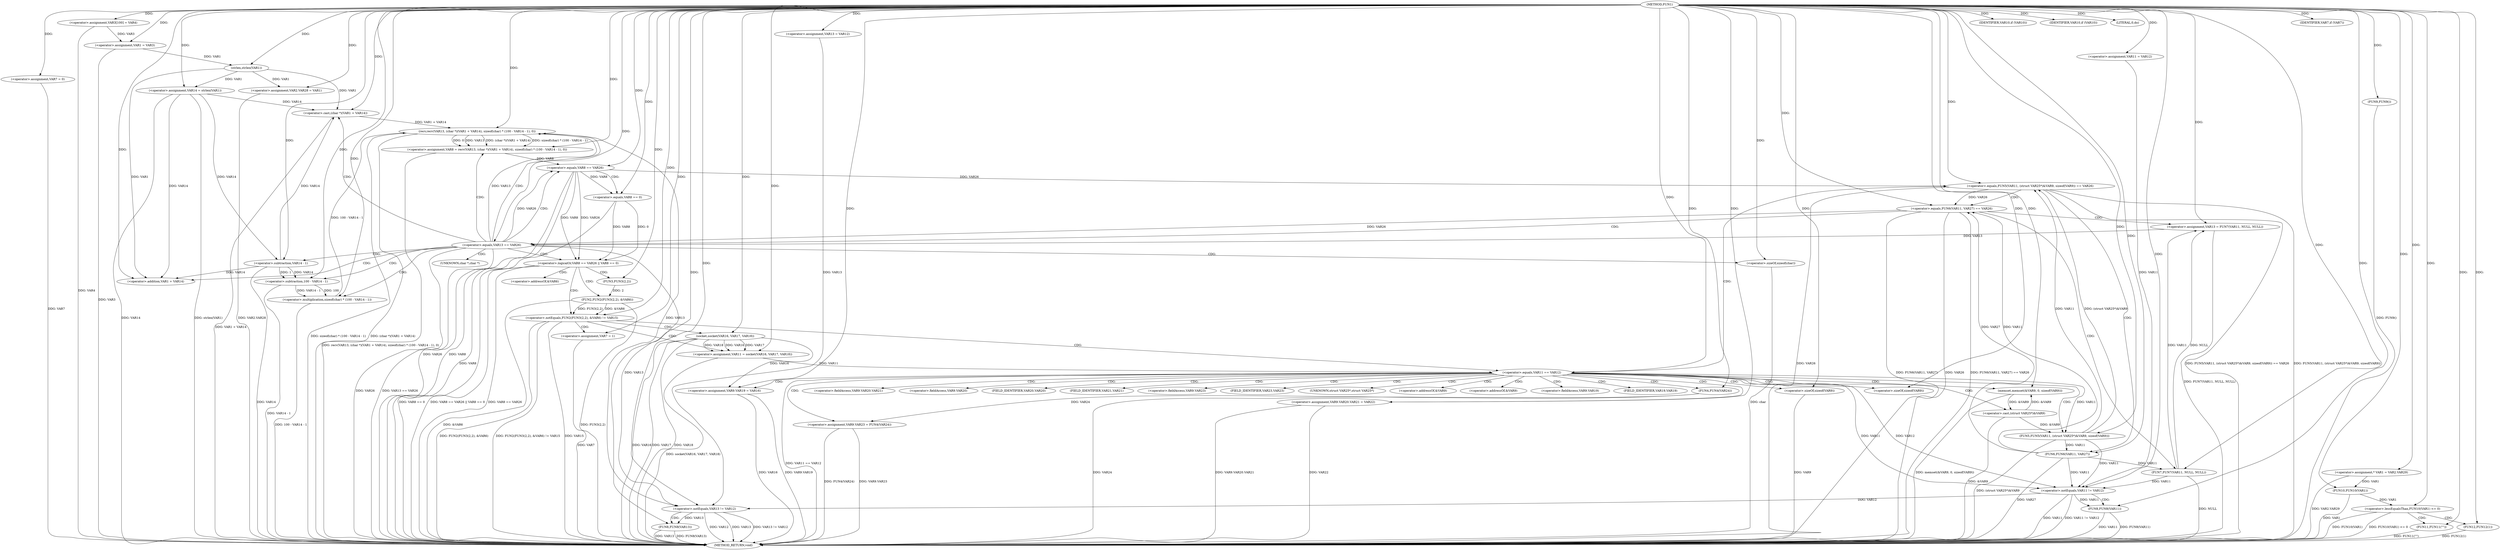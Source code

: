 digraph FUN1 {  
"1000100" [label = "(METHOD,FUN1)" ]
"1000293" [label = "(METHOD_RETURN,void)" ]
"1000105" [label = "(<operator>.assignment,VAR3[100] = VAR4)" ]
"1000108" [label = "(<operator>.assignment,VAR1 = VAR3)" ]
"1000114" [label = "(<operator>.assignment,VAR7 = 0)" ]
"1000121" [label = "(<operator>.assignment,VAR11 = VAR12)" ]
"1000125" [label = "(<operator>.assignment,VAR13 = VAR12)" ]
"1000129" [label = "(<operator>.assignment,VAR14 = strlen(VAR1))" ]
"1000131" [label = "(strlen,strlen(VAR1))" ]
"1000136" [label = "(<operator>.notEquals,FUN2(FUN3(2,2), &VAR6) != VAR15)" ]
"1000137" [label = "(FUN2,FUN2(FUN3(2,2), &VAR6))" ]
"1000138" [label = "(FUN3,FUN3(2,2))" ]
"1000146" [label = "(<operator>.assignment,VAR7 = 1)" ]
"1000149" [label = "(<operator>.assignment,VAR11 = socket(VAR16, VAR17, VAR18))" ]
"1000151" [label = "(socket,socket(VAR16, VAR17, VAR18))" ]
"1000156" [label = "(<operator>.equals,VAR11 == VAR12)" ]
"1000161" [label = "(memset,memset(&VAR9, 0, sizeof(VAR9)))" ]
"1000165" [label = "(<operator>.sizeOf,sizeof(VAR9))" ]
"1000167" [label = "(<operator>.assignment,VAR9.VAR19 = VAR16)" ]
"1000172" [label = "(<operator>.assignment,VAR9.VAR20.VAR21 = VAR22)" ]
"1000179" [label = "(<operator>.assignment,VAR9.VAR23 = FUN4(VAR24))" ]
"1000183" [label = "(FUN4,FUN4(VAR24))" ]
"1000186" [label = "(<operator>.equals,FUN5(VAR11, (struct VAR25*)&VAR9, sizeof(VAR9)) == VAR26)" ]
"1000187" [label = "(FUN5,FUN5(VAR11, (struct VAR25*)&VAR9, sizeof(VAR9)))" ]
"1000189" [label = "(<operator>.cast,(struct VAR25*)&VAR9)" ]
"1000193" [label = "(<operator>.sizeOf,sizeof(VAR9))" ]
"1000199" [label = "(<operator>.equals,FUN6(VAR11, VAR27) == VAR26)" ]
"1000200" [label = "(FUN6,FUN6(VAR11, VAR27))" ]
"1000206" [label = "(<operator>.assignment,VAR13 = FUN7(VAR11, NULL, NULL))" ]
"1000208" [label = "(FUN7,FUN7(VAR11, NULL, NULL))" ]
"1000213" [label = "(<operator>.equals,VAR13 == VAR26)" ]
"1000218" [label = "(<operator>.assignment,VAR8 = recv(VAR13, (char *)(VAR1 + VAR14), sizeof(char) * (100 - VAR14 - 1), 0))" ]
"1000220" [label = "(recv,recv(VAR13, (char *)(VAR1 + VAR14), sizeof(char) * (100 - VAR14 - 1), 0))" ]
"1000222" [label = "(<operator>.cast,(char *)(VAR1 + VAR14))" ]
"1000224" [label = "(<operator>.addition,VAR1 + VAR14)" ]
"1000227" [label = "(<operator>.multiplication,sizeof(char) * (100 - VAR14 - 1))" ]
"1000228" [label = "(<operator>.sizeOf,sizeof(char))" ]
"1000230" [label = "(<operator>.subtraction,100 - VAR14 - 1)" ]
"1000232" [label = "(<operator>.subtraction,VAR14 - 1)" ]
"1000237" [label = "(<operator>.logicalOr,VAR8 == VAR26 || VAR8 == 0)" ]
"1000238" [label = "(<operator>.equals,VAR8 == VAR26)" ]
"1000241" [label = "(<operator>.equals,VAR8 == 0)" ]
"1000247" [label = "(IDENTIFIER,VAR10,if (VAR10))" ]
"1000250" [label = "(IDENTIFIER,VAR10,if (VAR10))" ]
"1000252" [label = "(LITERAL,0,do)" ]
"1000254" [label = "(<operator>.notEquals,VAR11 != VAR12)" ]
"1000258" [label = "(FUN8,FUN8(VAR11))" ]
"1000261" [label = "(<operator>.notEquals,VAR13 != VAR12)" ]
"1000265" [label = "(FUN8,FUN8(VAR13))" ]
"1000268" [label = "(IDENTIFIER,VAR7,if (VAR7))" ]
"1000270" [label = "(FUN9,FUN9())" ]
"1000271" [label = "(<operator>.assignment,VAR2.VAR28 = VAR1)" ]
"1000278" [label = "(<operator>.assignment,* VAR1 = VAR2.VAR29)" ]
"1000284" [label = "(<operator>.lessEqualsThan,FUN10(VAR1) <= 0)" ]
"1000285" [label = "(FUN10,FUN10(VAR1))" ]
"1000289" [label = "(FUN11,FUN11(\"\"))" ]
"1000291" [label = "(FUN12,FUN12(1))" ]
"1000141" [label = "(<operator>.addressOf,&VAR6)" ]
"1000162" [label = "(<operator>.addressOf,&VAR9)" ]
"1000168" [label = "(<operator>.fieldAccess,VAR9.VAR19)" ]
"1000170" [label = "(FIELD_IDENTIFIER,VAR19,VAR19)" ]
"1000173" [label = "(<operator>.fieldAccess,VAR9.VAR20.VAR21)" ]
"1000174" [label = "(<operator>.fieldAccess,VAR9.VAR20)" ]
"1000176" [label = "(FIELD_IDENTIFIER,VAR20,VAR20)" ]
"1000177" [label = "(FIELD_IDENTIFIER,VAR21,VAR21)" ]
"1000180" [label = "(<operator>.fieldAccess,VAR9.VAR23)" ]
"1000182" [label = "(FIELD_IDENTIFIER,VAR23,VAR23)" ]
"1000190" [label = "(UNKNOWN,struct VAR25*,struct VAR25*)" ]
"1000191" [label = "(<operator>.addressOf,&VAR9)" ]
"1000223" [label = "(UNKNOWN,char *,char *)" ]
  "1000278" -> "1000293"  [ label = "DDG: VAR2.VAR29"] 
  "1000199" -> "1000293"  [ label = "DDG: FUN6(VAR11, VAR27)"] 
  "1000136" -> "1000293"  [ label = "DDG: FUN2(FUN3(2,2), &VAR6)"] 
  "1000258" -> "1000293"  [ label = "DDG: VAR11"] 
  "1000172" -> "1000293"  [ label = "DDG: VAR22"] 
  "1000167" -> "1000293"  [ label = "DDG: VAR9.VAR19"] 
  "1000129" -> "1000293"  [ label = "DDG: VAR14"] 
  "1000285" -> "1000293"  [ label = "DDG: VAR1"] 
  "1000186" -> "1000293"  [ label = "DDG: FUN5(VAR11, (struct VAR25*)&VAR9, sizeof(VAR9)) == VAR26"] 
  "1000291" -> "1000293"  [ label = "DDG: FUN12(1)"] 
  "1000186" -> "1000293"  [ label = "DDG: FUN5(VAR11, (struct VAR25*)&VAR9, sizeof(VAR9))"] 
  "1000193" -> "1000293"  [ label = "DDG: VAR9"] 
  "1000220" -> "1000293"  [ label = "DDG: sizeof(char) * (100 - VAR14 - 1)"] 
  "1000237" -> "1000293"  [ label = "DDG: VAR8 == VAR26 || VAR8 == 0"] 
  "1000284" -> "1000293"  [ label = "DDG: FUN10(VAR1)"] 
  "1000284" -> "1000293"  [ label = "DDG: FUN10(VAR1) <= 0"] 
  "1000208" -> "1000293"  [ label = "DDG: NULL"] 
  "1000105" -> "1000293"  [ label = "DDG: VAR4"] 
  "1000149" -> "1000293"  [ label = "DDG: socket(VAR16, VAR17, VAR18)"] 
  "1000238" -> "1000293"  [ label = "DDG: VAR8"] 
  "1000232" -> "1000293"  [ label = "DDG: VAR14"] 
  "1000254" -> "1000293"  [ label = "DDG: VAR11"] 
  "1000238" -> "1000293"  [ label = "DDG: VAR26"] 
  "1000254" -> "1000293"  [ label = "DDG: VAR11 != VAR12"] 
  "1000187" -> "1000293"  [ label = "DDG: (struct VAR25*)&VAR9"] 
  "1000237" -> "1000293"  [ label = "DDG: VAR8 == VAR26"] 
  "1000137" -> "1000293"  [ label = "DDG: &VAR6"] 
  "1000186" -> "1000293"  [ label = "DDG: VAR26"] 
  "1000183" -> "1000293"  [ label = "DDG: VAR24"] 
  "1000151" -> "1000293"  [ label = "DDG: VAR16"] 
  "1000265" -> "1000293"  [ label = "DDG: FUN8(VAR13)"] 
  "1000228" -> "1000293"  [ label = "DDG: char"] 
  "1000289" -> "1000293"  [ label = "DDG: FUN11(\"\")"] 
  "1000189" -> "1000293"  [ label = "DDG: &VAR9"] 
  "1000114" -> "1000293"  [ label = "DDG: VAR7"] 
  "1000261" -> "1000293"  [ label = "DDG: VAR12"] 
  "1000179" -> "1000293"  [ label = "DDG: VAR9.VAR23"] 
  "1000199" -> "1000293"  [ label = "DDG: VAR26"] 
  "1000220" -> "1000293"  [ label = "DDG: (char *)(VAR1 + VAR14)"] 
  "1000206" -> "1000293"  [ label = "DDG: FUN7(VAR11, NULL, NULL)"] 
  "1000258" -> "1000293"  [ label = "DDG: FUN8(VAR11)"] 
  "1000265" -> "1000293"  [ label = "DDG: VAR13"] 
  "1000151" -> "1000293"  [ label = "DDG: VAR17"] 
  "1000261" -> "1000293"  [ label = "DDG: VAR13"] 
  "1000151" -> "1000293"  [ label = "DDG: VAR18"] 
  "1000199" -> "1000293"  [ label = "DDG: FUN6(VAR11, VAR27) == VAR26"] 
  "1000230" -> "1000293"  [ label = "DDG: VAR14 - 1"] 
  "1000213" -> "1000293"  [ label = "DDG: VAR13 == VAR26"] 
  "1000108" -> "1000293"  [ label = "DDG: VAR3"] 
  "1000172" -> "1000293"  [ label = "DDG: VAR9.VAR20.VAR21"] 
  "1000136" -> "1000293"  [ label = "DDG: FUN2(FUN3(2,2), &VAR6) != VAR15"] 
  "1000241" -> "1000293"  [ label = "DDG: VAR8"] 
  "1000218" -> "1000293"  [ label = "DDG: recv(VAR13, (char *)(VAR1 + VAR14), sizeof(char) * (100 - VAR14 - 1), 0)"] 
  "1000167" -> "1000293"  [ label = "DDG: VAR16"] 
  "1000136" -> "1000293"  [ label = "DDG: VAR15"] 
  "1000227" -> "1000293"  [ label = "DDG: 100 - VAR14 - 1"] 
  "1000213" -> "1000293"  [ label = "DDG: VAR26"] 
  "1000270" -> "1000293"  [ label = "DDG: FUN9()"] 
  "1000261" -> "1000293"  [ label = "DDG: VAR13 != VAR12"] 
  "1000156" -> "1000293"  [ label = "DDG: VAR11 == VAR12"] 
  "1000271" -> "1000293"  [ label = "DDG: VAR2.VAR28"] 
  "1000137" -> "1000293"  [ label = "DDG: FUN3(2,2)"] 
  "1000237" -> "1000293"  [ label = "DDG: VAR8 == 0"] 
  "1000146" -> "1000293"  [ label = "DDG: VAR7"] 
  "1000161" -> "1000293"  [ label = "DDG: memset(&VAR9, 0, sizeof(VAR9))"] 
  "1000179" -> "1000293"  [ label = "DDG: FUN4(VAR24)"] 
  "1000222" -> "1000293"  [ label = "DDG: VAR1 + VAR14"] 
  "1000129" -> "1000293"  [ label = "DDG: strlen(VAR1)"] 
  "1000200" -> "1000293"  [ label = "DDG: VAR27"] 
  "1000100" -> "1000105"  [ label = "DDG: "] 
  "1000105" -> "1000108"  [ label = "DDG: VAR3"] 
  "1000100" -> "1000108"  [ label = "DDG: "] 
  "1000100" -> "1000114"  [ label = "DDG: "] 
  "1000100" -> "1000121"  [ label = "DDG: "] 
  "1000100" -> "1000125"  [ label = "DDG: "] 
  "1000131" -> "1000129"  [ label = "DDG: VAR1"] 
  "1000100" -> "1000129"  [ label = "DDG: "] 
  "1000108" -> "1000131"  [ label = "DDG: VAR1"] 
  "1000100" -> "1000131"  [ label = "DDG: "] 
  "1000137" -> "1000136"  [ label = "DDG: FUN3(2,2)"] 
  "1000137" -> "1000136"  [ label = "DDG: &VAR6"] 
  "1000138" -> "1000137"  [ label = "DDG: 2"] 
  "1000100" -> "1000138"  [ label = "DDG: "] 
  "1000100" -> "1000136"  [ label = "DDG: "] 
  "1000100" -> "1000146"  [ label = "DDG: "] 
  "1000151" -> "1000149"  [ label = "DDG: VAR16"] 
  "1000151" -> "1000149"  [ label = "DDG: VAR17"] 
  "1000151" -> "1000149"  [ label = "DDG: VAR18"] 
  "1000100" -> "1000149"  [ label = "DDG: "] 
  "1000100" -> "1000151"  [ label = "DDG: "] 
  "1000149" -> "1000156"  [ label = "DDG: VAR11"] 
  "1000100" -> "1000156"  [ label = "DDG: "] 
  "1000189" -> "1000161"  [ label = "DDG: &VAR9"] 
  "1000100" -> "1000161"  [ label = "DDG: "] 
  "1000100" -> "1000165"  [ label = "DDG: "] 
  "1000151" -> "1000167"  [ label = "DDG: VAR16"] 
  "1000100" -> "1000167"  [ label = "DDG: "] 
  "1000100" -> "1000172"  [ label = "DDG: "] 
  "1000183" -> "1000179"  [ label = "DDG: VAR24"] 
  "1000100" -> "1000183"  [ label = "DDG: "] 
  "1000187" -> "1000186"  [ label = "DDG: VAR11"] 
  "1000187" -> "1000186"  [ label = "DDG: (struct VAR25*)&VAR9"] 
  "1000156" -> "1000187"  [ label = "DDG: VAR11"] 
  "1000100" -> "1000187"  [ label = "DDG: "] 
  "1000189" -> "1000187"  [ label = "DDG: &VAR9"] 
  "1000161" -> "1000189"  [ label = "DDG: &VAR9"] 
  "1000100" -> "1000193"  [ label = "DDG: "] 
  "1000238" -> "1000186"  [ label = "DDG: VAR26"] 
  "1000100" -> "1000186"  [ label = "DDG: "] 
  "1000200" -> "1000199"  [ label = "DDG: VAR11"] 
  "1000200" -> "1000199"  [ label = "DDG: VAR27"] 
  "1000187" -> "1000200"  [ label = "DDG: VAR11"] 
  "1000100" -> "1000200"  [ label = "DDG: "] 
  "1000186" -> "1000199"  [ label = "DDG: VAR26"] 
  "1000100" -> "1000199"  [ label = "DDG: "] 
  "1000208" -> "1000206"  [ label = "DDG: VAR11"] 
  "1000208" -> "1000206"  [ label = "DDG: NULL"] 
  "1000100" -> "1000206"  [ label = "DDG: "] 
  "1000200" -> "1000208"  [ label = "DDG: VAR11"] 
  "1000100" -> "1000208"  [ label = "DDG: "] 
  "1000206" -> "1000213"  [ label = "DDG: VAR13"] 
  "1000100" -> "1000213"  [ label = "DDG: "] 
  "1000199" -> "1000213"  [ label = "DDG: VAR26"] 
  "1000220" -> "1000218"  [ label = "DDG: VAR13"] 
  "1000220" -> "1000218"  [ label = "DDG: (char *)(VAR1 + VAR14)"] 
  "1000220" -> "1000218"  [ label = "DDG: sizeof(char) * (100 - VAR14 - 1)"] 
  "1000220" -> "1000218"  [ label = "DDG: 0"] 
  "1000100" -> "1000218"  [ label = "DDG: "] 
  "1000213" -> "1000220"  [ label = "DDG: VAR13"] 
  "1000100" -> "1000220"  [ label = "DDG: "] 
  "1000222" -> "1000220"  [ label = "DDG: VAR1 + VAR14"] 
  "1000131" -> "1000222"  [ label = "DDG: VAR1"] 
  "1000100" -> "1000222"  [ label = "DDG: "] 
  "1000129" -> "1000222"  [ label = "DDG: VAR14"] 
  "1000232" -> "1000222"  [ label = "DDG: VAR14"] 
  "1000131" -> "1000224"  [ label = "DDG: VAR1"] 
  "1000100" -> "1000224"  [ label = "DDG: "] 
  "1000129" -> "1000224"  [ label = "DDG: VAR14"] 
  "1000232" -> "1000224"  [ label = "DDG: VAR14"] 
  "1000227" -> "1000220"  [ label = "DDG: 100 - VAR14 - 1"] 
  "1000100" -> "1000227"  [ label = "DDG: "] 
  "1000100" -> "1000228"  [ label = "DDG: "] 
  "1000230" -> "1000227"  [ label = "DDG: 100"] 
  "1000230" -> "1000227"  [ label = "DDG: VAR14 - 1"] 
  "1000100" -> "1000230"  [ label = "DDG: "] 
  "1000232" -> "1000230"  [ label = "DDG: VAR14"] 
  "1000232" -> "1000230"  [ label = "DDG: 1"] 
  "1000100" -> "1000232"  [ label = "DDG: "] 
  "1000129" -> "1000232"  [ label = "DDG: VAR14"] 
  "1000238" -> "1000237"  [ label = "DDG: VAR8"] 
  "1000238" -> "1000237"  [ label = "DDG: VAR26"] 
  "1000218" -> "1000238"  [ label = "DDG: VAR8"] 
  "1000100" -> "1000238"  [ label = "DDG: "] 
  "1000213" -> "1000238"  [ label = "DDG: VAR26"] 
  "1000241" -> "1000237"  [ label = "DDG: VAR8"] 
  "1000241" -> "1000237"  [ label = "DDG: 0"] 
  "1000238" -> "1000241"  [ label = "DDG: VAR8"] 
  "1000100" -> "1000241"  [ label = "DDG: "] 
  "1000100" -> "1000247"  [ label = "DDG: "] 
  "1000100" -> "1000250"  [ label = "DDG: "] 
  "1000100" -> "1000252"  [ label = "DDG: "] 
  "1000187" -> "1000254"  [ label = "DDG: VAR11"] 
  "1000200" -> "1000254"  [ label = "DDG: VAR11"] 
  "1000208" -> "1000254"  [ label = "DDG: VAR11"] 
  "1000156" -> "1000254"  [ label = "DDG: VAR11"] 
  "1000121" -> "1000254"  [ label = "DDG: VAR11"] 
  "1000100" -> "1000254"  [ label = "DDG: "] 
  "1000156" -> "1000254"  [ label = "DDG: VAR12"] 
  "1000254" -> "1000258"  [ label = "DDG: VAR11"] 
  "1000100" -> "1000258"  [ label = "DDG: "] 
  "1000125" -> "1000261"  [ label = "DDG: VAR13"] 
  "1000220" -> "1000261"  [ label = "DDG: VAR13"] 
  "1000213" -> "1000261"  [ label = "DDG: VAR13"] 
  "1000100" -> "1000261"  [ label = "DDG: "] 
  "1000254" -> "1000261"  [ label = "DDG: VAR12"] 
  "1000261" -> "1000265"  [ label = "DDG: VAR13"] 
  "1000100" -> "1000265"  [ label = "DDG: "] 
  "1000100" -> "1000268"  [ label = "DDG: "] 
  "1000100" -> "1000270"  [ label = "DDG: "] 
  "1000131" -> "1000271"  [ label = "DDG: VAR1"] 
  "1000100" -> "1000271"  [ label = "DDG: "] 
  "1000100" -> "1000278"  [ label = "DDG: "] 
  "1000285" -> "1000284"  [ label = "DDG: VAR1"] 
  "1000278" -> "1000285"  [ label = "DDG: VAR1"] 
  "1000100" -> "1000285"  [ label = "DDG: "] 
  "1000100" -> "1000284"  [ label = "DDG: "] 
  "1000100" -> "1000289"  [ label = "DDG: "] 
  "1000100" -> "1000291"  [ label = "DDG: "] 
  "1000136" -> "1000156"  [ label = "CDG: "] 
  "1000136" -> "1000149"  [ label = "CDG: "] 
  "1000136" -> "1000151"  [ label = "CDG: "] 
  "1000136" -> "1000146"  [ label = "CDG: "] 
  "1000156" -> "1000174"  [ label = "CDG: "] 
  "1000156" -> "1000191"  [ label = "CDG: "] 
  "1000156" -> "1000161"  [ label = "CDG: "] 
  "1000156" -> "1000182"  [ label = "CDG: "] 
  "1000156" -> "1000180"  [ label = "CDG: "] 
  "1000156" -> "1000183"  [ label = "CDG: "] 
  "1000156" -> "1000165"  [ label = "CDG: "] 
  "1000156" -> "1000190"  [ label = "CDG: "] 
  "1000156" -> "1000167"  [ label = "CDG: "] 
  "1000156" -> "1000179"  [ label = "CDG: "] 
  "1000156" -> "1000176"  [ label = "CDG: "] 
  "1000156" -> "1000187"  [ label = "CDG: "] 
  "1000156" -> "1000186"  [ label = "CDG: "] 
  "1000156" -> "1000172"  [ label = "CDG: "] 
  "1000156" -> "1000189"  [ label = "CDG: "] 
  "1000156" -> "1000168"  [ label = "CDG: "] 
  "1000156" -> "1000173"  [ label = "CDG: "] 
  "1000156" -> "1000170"  [ label = "CDG: "] 
  "1000156" -> "1000193"  [ label = "CDG: "] 
  "1000156" -> "1000177"  [ label = "CDG: "] 
  "1000156" -> "1000162"  [ label = "CDG: "] 
  "1000186" -> "1000200"  [ label = "CDG: "] 
  "1000186" -> "1000199"  [ label = "CDG: "] 
  "1000199" -> "1000208"  [ label = "CDG: "] 
  "1000199" -> "1000206"  [ label = "CDG: "] 
  "1000199" -> "1000213"  [ label = "CDG: "] 
  "1000213" -> "1000238"  [ label = "CDG: "] 
  "1000213" -> "1000227"  [ label = "CDG: "] 
  "1000213" -> "1000222"  [ label = "CDG: "] 
  "1000213" -> "1000220"  [ label = "CDG: "] 
  "1000213" -> "1000224"  [ label = "CDG: "] 
  "1000213" -> "1000232"  [ label = "CDG: "] 
  "1000213" -> "1000230"  [ label = "CDG: "] 
  "1000213" -> "1000237"  [ label = "CDG: "] 
  "1000213" -> "1000218"  [ label = "CDG: "] 
  "1000213" -> "1000223"  [ label = "CDG: "] 
  "1000213" -> "1000228"  [ label = "CDG: "] 
  "1000237" -> "1000141"  [ label = "CDG: "] 
  "1000237" -> "1000138"  [ label = "CDG: "] 
  "1000237" -> "1000136"  [ label = "CDG: "] 
  "1000237" -> "1000137"  [ label = "CDG: "] 
  "1000238" -> "1000241"  [ label = "CDG: "] 
  "1000254" -> "1000258"  [ label = "CDG: "] 
  "1000261" -> "1000265"  [ label = "CDG: "] 
  "1000284" -> "1000291"  [ label = "CDG: "] 
  "1000284" -> "1000289"  [ label = "CDG: "] 
}
